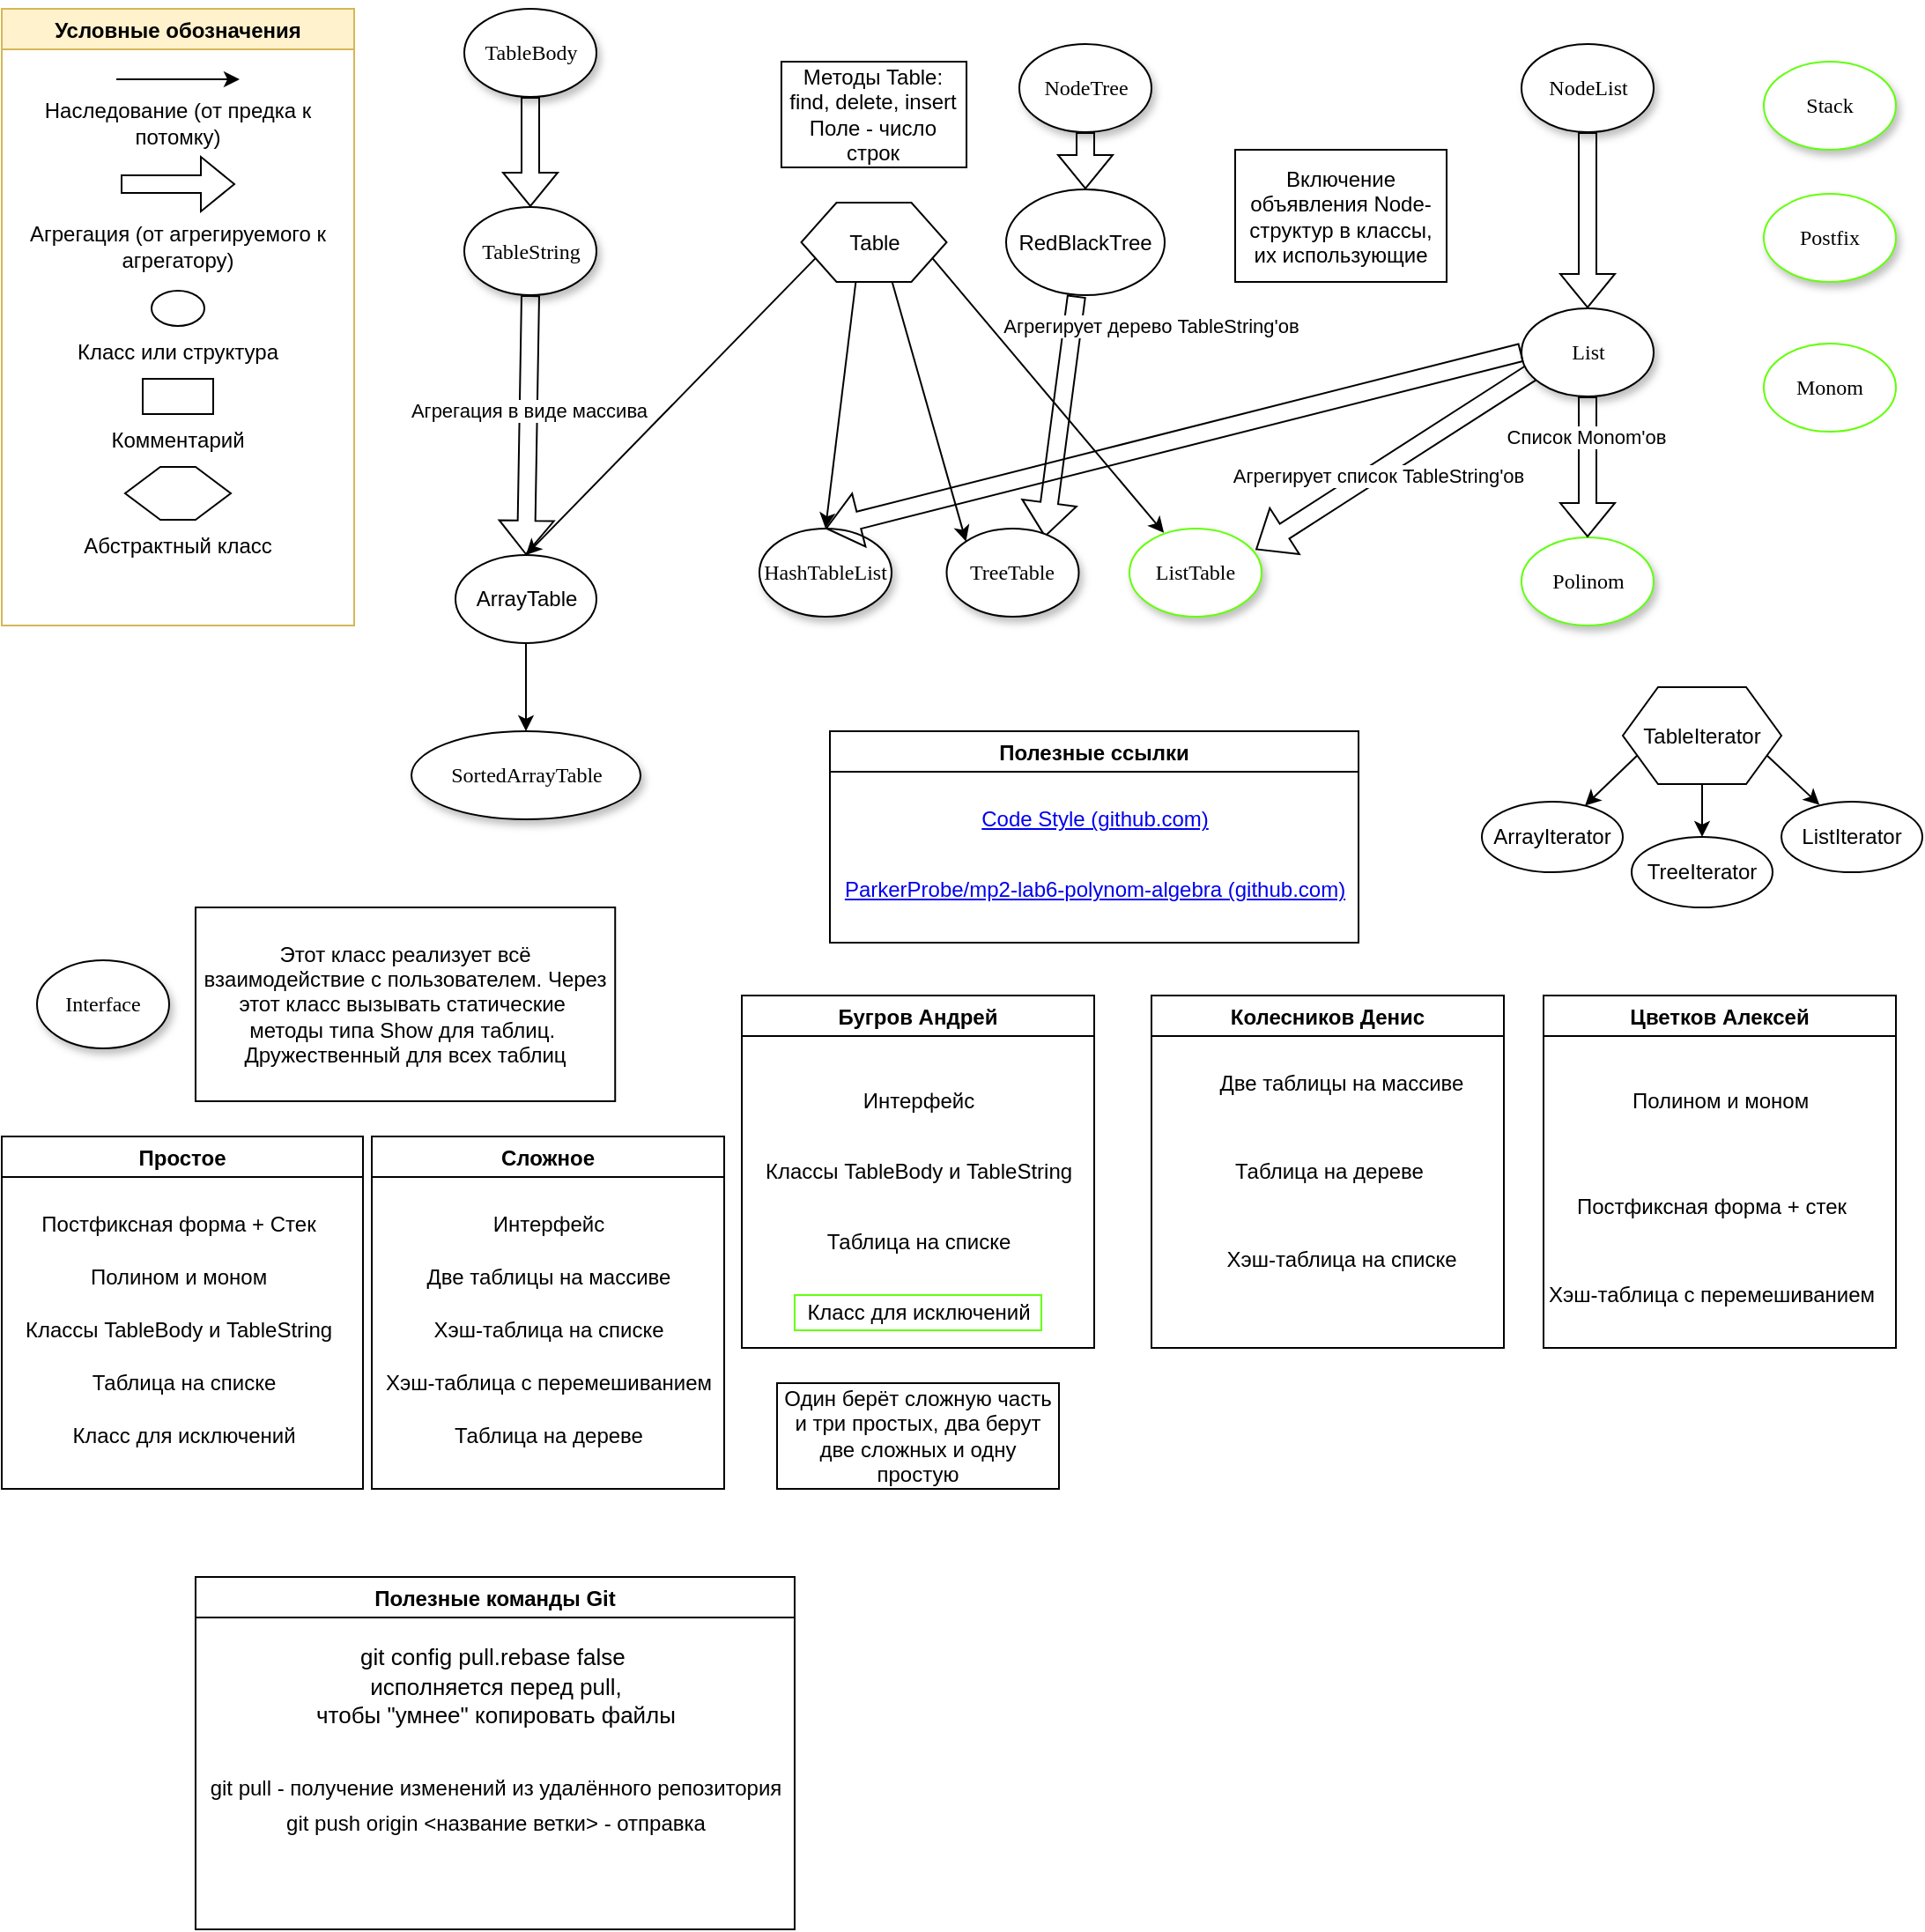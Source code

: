 <mxfile version="17.4.3" type="github"><diagram name="Page-1" id="42789a77-a242-8287-6e28-9cd8cfd52e62"><mxGraphModel dx="1086" dy="665" grid="1" gridSize="10" guides="1" tooltips="1" connect="1" arrows="1" fold="1" page="1" pageScale="1" pageWidth="1920" pageHeight="1200" background="none" math="0" shadow="0"><root><mxCell id="0"/><mxCell id="1" parent="0"/><mxCell id="1ea317790d2ca983-3" value="Stack" style="ellipse;whiteSpace=wrap;html=1;rounded=0;shadow=1;comic=0;labelBackgroundColor=none;strokeWidth=1;fontFamily=Verdana;fontSize=12;align=center;strokeColor=#5FFF0F;" parent="1" vertex="1"><mxGeometry x="1000" y="30" width="75" height="50" as="geometry"/></mxCell><mxCell id="1ea317790d2ca983-4" value="Postfix" style="ellipse;whiteSpace=wrap;html=1;rounded=0;shadow=1;comic=0;labelBackgroundColor=none;strokeWidth=1;fontFamily=Verdana;fontSize=12;align=center;strokeColor=#64FF0A;" parent="1" vertex="1"><mxGeometry x="1000" y="105" width="75" height="50" as="geometry"/></mxCell><mxCell id="iuW7hz9HEa-le5su57v6-1" value="Условные обозначения" style="swimlane;fillColor=#fff2cc;strokeColor=#d6b656;" parent="1" vertex="1"><mxGeometry width="200" height="350" as="geometry"/></mxCell><mxCell id="iuW7hz9HEa-le5su57v6-2" value="" style="endArrow=classic;html=1;rounded=0;" parent="iuW7hz9HEa-le5su57v6-1" edge="1"><mxGeometry width="50" height="50" relative="1" as="geometry"><mxPoint x="65" y="40" as="sourcePoint"/><mxPoint x="135" y="40" as="targetPoint"/></mxGeometry></mxCell><mxCell id="iuW7hz9HEa-le5su57v6-3" value="Наследование (от предка к потомку)" style="text;html=1;strokeColor=none;fillColor=none;align=center;verticalAlign=middle;whiteSpace=wrap;rounded=0;" parent="iuW7hz9HEa-le5su57v6-1" vertex="1"><mxGeometry y="50" width="200" height="30" as="geometry"/></mxCell><mxCell id="iuW7hz9HEa-le5su57v6-4" value="" style="shape=flexArrow;endArrow=classic;html=1;rounded=0;" parent="iuW7hz9HEa-le5su57v6-1" edge="1"><mxGeometry width="50" height="50" relative="1" as="geometry"><mxPoint x="67.5" y="99.5" as="sourcePoint"/><mxPoint x="132.5" y="99.5" as="targetPoint"/></mxGeometry></mxCell><mxCell id="iuW7hz9HEa-le5su57v6-5" value="Агрегация (от агрегируемого к агрегатору)" style="text;html=1;strokeColor=none;fillColor=none;align=center;verticalAlign=middle;whiteSpace=wrap;rounded=0;" parent="iuW7hz9HEa-le5su57v6-1" vertex="1"><mxGeometry y="120" width="200" height="30" as="geometry"/></mxCell><mxCell id="iuW7hz9HEa-le5su57v6-6" value="" style="ellipse;whiteSpace=wrap;html=1;" parent="iuW7hz9HEa-le5su57v6-1" vertex="1"><mxGeometry x="85" y="160" width="30" height="20" as="geometry"/></mxCell><mxCell id="iuW7hz9HEa-le5su57v6-7" value="Класс или структура" style="text;html=1;strokeColor=none;fillColor=none;align=center;verticalAlign=middle;whiteSpace=wrap;rounded=0;" parent="iuW7hz9HEa-le5su57v6-1" vertex="1"><mxGeometry x="40" y="180" width="120" height="30" as="geometry"/></mxCell><mxCell id="iuW7hz9HEa-le5su57v6-10" value="" style="rounded=0;whiteSpace=wrap;html=1;" parent="iuW7hz9HEa-le5su57v6-1" vertex="1"><mxGeometry x="80" y="210" width="40" height="20" as="geometry"/></mxCell><mxCell id="iuW7hz9HEa-le5su57v6-11" value="Комментарий" style="text;html=1;strokeColor=none;fillColor=none;align=center;verticalAlign=middle;whiteSpace=wrap;rounded=0;" parent="iuW7hz9HEa-le5su57v6-1" vertex="1"><mxGeometry x="70" y="230" width="60" height="30" as="geometry"/></mxCell><mxCell id="iuW7hz9HEa-le5su57v6-13" value="" style="shape=hexagon;perimeter=hexagonPerimeter2;whiteSpace=wrap;html=1;fixedSize=1;" parent="iuW7hz9HEa-le5su57v6-1" vertex="1"><mxGeometry x="70" y="260" width="60" height="30" as="geometry"/></mxCell><mxCell id="iuW7hz9HEa-le5su57v6-14" value="Абстрактный класс" style="text;html=1;strokeColor=none;fillColor=none;align=center;verticalAlign=middle;whiteSpace=wrap;rounded=0;" parent="iuW7hz9HEa-le5su57v6-1" vertex="1"><mxGeometry x="45" y="290" width="110" height="30" as="geometry"/></mxCell><mxCell id="iuW7hz9HEa-le5su57v6-15" value="Table" style="shape=hexagon;perimeter=hexagonPerimeter2;whiteSpace=wrap;html=1;fixedSize=1;" parent="1" vertex="1"><mxGeometry x="453.75" y="110" width="82.5" height="45" as="geometry"/></mxCell><mxCell id="iuW7hz9HEa-le5su57v6-21" value="" style="endArrow=classic;html=1;rounded=0;exitX=0;exitY=0.75;exitDx=0;exitDy=0;entryX=0.5;entryY=0;entryDx=0;entryDy=0;" parent="1" source="iuW7hz9HEa-le5su57v6-15" target="DLcOxivWxXlFOZgl6yhb-2" edge="1"><mxGeometry width="50" height="50" relative="1" as="geometry"><mxPoint x="460" y="230" as="sourcePoint"/><mxPoint x="310" y="300" as="targetPoint"/></mxGeometry></mxCell><mxCell id="iuW7hz9HEa-le5su57v6-26" value="SortedArrayTable" style="ellipse;whiteSpace=wrap;html=1;rounded=0;shadow=1;comic=0;labelBackgroundColor=none;strokeWidth=1;fontFamily=Verdana;fontSize=12;align=center;" parent="1" vertex="1"><mxGeometry x="232.5" y="410" width="130" height="50" as="geometry"/></mxCell><mxCell id="iuW7hz9HEa-le5su57v6-29" value="" style="endArrow=classic;html=1;rounded=0;exitX=0.5;exitY=1;exitDx=0;exitDy=0;entryX=0.5;entryY=0;entryDx=0;entryDy=0;" parent="1" source="DLcOxivWxXlFOZgl6yhb-2" target="iuW7hz9HEa-le5su57v6-26" edge="1"><mxGeometry width="50" height="50" relative="1" as="geometry"><mxPoint x="300" y="340" as="sourcePoint"/><mxPoint x="438.87" y="400" as="targetPoint"/></mxGeometry></mxCell><mxCell id="iuW7hz9HEa-le5su57v6-31" value="" style="shape=flexArrow;endArrow=classic;html=1;rounded=0;entryX=0.5;entryY=0;entryDx=0;entryDy=0;exitX=0.5;exitY=1;exitDx=0;exitDy=0;" parent="1" source="lb1J8IbFt9z_0kmrgKfr-6" target="DLcOxivWxXlFOZgl6yhb-2" edge="1"><mxGeometry width="50" height="50" relative="1" as="geometry"><mxPoint x="303" y="160" as="sourcePoint"/><mxPoint x="300" y="300" as="targetPoint"/></mxGeometry></mxCell><mxCell id="AkKtNoqjXA9DniaEXeEG-22" value="Агрегация в виде массива" style="edgeLabel;html=1;align=center;verticalAlign=middle;resizable=0;points=[];" parent="iuW7hz9HEa-le5su57v6-31" vertex="1" connectable="0"><mxGeometry x="-0.213" y="-5" relative="1" as="geometry"><mxPoint x="5" y="7" as="offset"/></mxGeometry></mxCell><mxCell id="DaqusL3dd0IqZaCaBjZz-1" value="Методы Table:&lt;br&gt;find, delete, insert&lt;br&gt;Поле - число строк" style="rounded=0;whiteSpace=wrap;html=1;" parent="1" vertex="1"><mxGeometry x="442.47" y="30" width="105.05" height="60" as="geometry"/></mxCell><mxCell id="_brPIxiP5qlf1YPKhSUV-8" value="" style="shape=flexArrow;endArrow=classic;html=1;rounded=0;entryX=0.955;entryY=0.24;entryDx=0;entryDy=0;entryPerimeter=0;exitX=0.079;exitY=0.724;exitDx=0;exitDy=0;exitPerimeter=0;" parent="1" source="AkKtNoqjXA9DniaEXeEG-19" target="AkKtNoqjXA9DniaEXeEG-18" edge="1"><mxGeometry width="50" height="50" relative="1" as="geometry"><mxPoint x="869.498" y="213.998" as="sourcePoint"/><mxPoint x="707.48" y="309.5" as="targetPoint"/></mxGeometry></mxCell><mxCell id="AkKtNoqjXA9DniaEXeEG-10" value="Агрегирует список TableString'ов" style="edgeLabel;html=1;align=center;verticalAlign=middle;resizable=0;points=[];" parent="_brPIxiP5qlf1YPKhSUV-8" vertex="1" connectable="0"><mxGeometry x="-0.178" y="2" relative="1" as="geometry"><mxPoint x="-24" y="15" as="offset"/></mxGeometry></mxCell><mxCell id="_brPIxiP5qlf1YPKhSUV-9" value="Polinom" style="ellipse;whiteSpace=wrap;html=1;rounded=0;shadow=1;comic=0;labelBackgroundColor=none;strokeWidth=1;fontFamily=Verdana;fontSize=12;align=center;strokeColor=#61FF12;" parent="1" vertex="1"><mxGeometry x="862.5" y="300" width="75" height="50" as="geometry"/></mxCell><mxCell id="_brPIxiP5qlf1YPKhSUV-10" value="NodeList" style="ellipse;whiteSpace=wrap;html=1;rounded=0;shadow=1;comic=0;labelBackgroundColor=none;strokeWidth=1;fontFamily=Verdana;fontSize=12;align=center;" parent="1" vertex="1"><mxGeometry x="862.5" y="20" width="75" height="50" as="geometry"/></mxCell><mxCell id="_brPIxiP5qlf1YPKhSUV-11" value="" style="shape=flexArrow;endArrow=classic;html=1;rounded=0;entryX=0.5;entryY=0;entryDx=0;entryDy=0;" parent="1" source="_brPIxiP5qlf1YPKhSUV-10" target="AkKtNoqjXA9DniaEXeEG-19" edge="1"><mxGeometry width="50" height="50" relative="1" as="geometry"><mxPoint x="898" y="70" as="sourcePoint"/><mxPoint x="897.5" y="170" as="targetPoint"/></mxGeometry></mxCell><mxCell id="_brPIxiP5qlf1YPKhSUV-12" value="Monom" style="ellipse;whiteSpace=wrap;html=1;rounded=0;shadow=0;comic=0;labelBackgroundColor=none;strokeWidth=1;fontFamily=Verdana;fontSize=12;align=center;strokeColor=#62FF08;" parent="1" vertex="1"><mxGeometry x="1000" y="190" width="75" height="50" as="geometry"/></mxCell><mxCell id="_brPIxiP5qlf1YPKhSUV-19" value="" style="endArrow=classic;html=1;rounded=0;exitX=0.625;exitY=1;exitDx=0;exitDy=0;entryX=0;entryY=0;entryDx=0;entryDy=0;" parent="1" source="iuW7hz9HEa-le5su57v6-15" target="AkKtNoqjXA9DniaEXeEG-17" edge="1"><mxGeometry width="50" height="50" relative="1" as="geometry"><mxPoint x="500" y="299.58" as="sourcePoint"/><mxPoint x="494.6" y="296.15" as="targetPoint"/></mxGeometry></mxCell><mxCell id="_brPIxiP5qlf1YPKhSUV-20" value="" style="endArrow=classic;html=1;rounded=0;exitX=1;exitY=0.75;exitDx=0;exitDy=0;entryX=0.261;entryY=0.048;entryDx=0;entryDy=0;entryPerimeter=0;" parent="1" source="iuW7hz9HEa-le5su57v6-15" target="AkKtNoqjXA9DniaEXeEG-18" edge="1"><mxGeometry width="50" height="50" relative="1" as="geometry"><mxPoint x="538.201" y="236.555" as="sourcePoint"/><mxPoint x="675" y="295" as="targetPoint"/></mxGeometry></mxCell><mxCell id="_brPIxiP5qlf1YPKhSUV-23" value="RedBlackTree" style="ellipse;whiteSpace=wrap;html=1;rounded=0;" parent="1" vertex="1"><mxGeometry x="570" y="102.5" width="90" height="60" as="geometry"/></mxCell><mxCell id="_brPIxiP5qlf1YPKhSUV-25" value="NodeTree" style="ellipse;whiteSpace=wrap;html=1;rounded=0;shadow=1;comic=0;labelBackgroundColor=none;strokeWidth=1;fontFamily=Verdana;fontSize=12;align=center;" parent="1" vertex="1"><mxGeometry x="577.5" y="20" width="75" height="50" as="geometry"/></mxCell><mxCell id="_brPIxiP5qlf1YPKhSUV-26" value="" style="shape=flexArrow;endArrow=classic;html=1;rounded=0;exitX=0.5;exitY=1;exitDx=0;exitDy=0;entryX=0.5;entryY=0;entryDx=0;entryDy=0;" parent="1" source="_brPIxiP5qlf1YPKhSUV-25" target="_brPIxiP5qlf1YPKhSUV-23" edge="1"><mxGeometry width="50" height="50" relative="1" as="geometry"><mxPoint x="610" y="130" as="sourcePoint"/><mxPoint x="675" y="130" as="targetPoint"/></mxGeometry></mxCell><mxCell id="_brPIxiP5qlf1YPKhSUV-27" value="" style="shape=flexArrow;endArrow=classic;html=1;rounded=0;exitX=0.444;exitY=1.006;exitDx=0;exitDy=0;exitPerimeter=0;entryX=0.743;entryY=0.096;entryDx=0;entryDy=0;entryPerimeter=0;" parent="1" source="_brPIxiP5qlf1YPKhSUV-23" target="AkKtNoqjXA9DniaEXeEG-17" edge="1"><mxGeometry width="50" height="50" relative="1" as="geometry"><mxPoint x="710" y="260" as="sourcePoint"/><mxPoint x="533.73" y="310.35" as="targetPoint"/></mxGeometry></mxCell><mxCell id="AkKtNoqjXA9DniaEXeEG-8" value="Агрегирует дерево TableString'ов" style="edgeLabel;html=1;align=center;verticalAlign=middle;resizable=0;points=[];" parent="_brPIxiP5qlf1YPKhSUV-27" vertex="1" connectable="0"><mxGeometry x="-0.248" y="3" relative="1" as="geometry"><mxPoint x="46" y="-35" as="offset"/></mxGeometry></mxCell><mxCell id="AkKtNoqjXA9DniaEXeEG-7" value="Interface" style="ellipse;whiteSpace=wrap;html=1;rounded=0;shadow=1;comic=0;labelBackgroundColor=none;strokeWidth=1;fontFamily=Verdana;fontSize=12;align=center;" parent="1" vertex="1"><mxGeometry x="20" y="540" width="75" height="50" as="geometry"/></mxCell><mxCell id="AkKtNoqjXA9DniaEXeEG-12" value="" style="shape=flexArrow;endArrow=classic;html=1;rounded=0;exitX=0.5;exitY=1;exitDx=0;exitDy=0;entryX=0.5;entryY=0;entryDx=0;entryDy=0;" parent="1" source="AkKtNoqjXA9DniaEXeEG-19" target="_brPIxiP5qlf1YPKhSUV-9" edge="1"><mxGeometry width="50" height="50" relative="1" as="geometry"><mxPoint x="910" y="240" as="sourcePoint"/><mxPoint x="990" y="290" as="targetPoint"/></mxGeometry></mxCell><mxCell id="AkKtNoqjXA9DniaEXeEG-13" value="Список Monom'ов" style="edgeLabel;html=1;align=center;verticalAlign=middle;resizable=0;points=[];" parent="AkKtNoqjXA9DniaEXeEG-12" vertex="1" connectable="0"><mxGeometry x="-0.44" y="-1" relative="1" as="geometry"><mxPoint as="offset"/></mxGeometry></mxCell><mxCell id="AkKtNoqjXA9DniaEXeEG-17" value="TreeTable" style="ellipse;whiteSpace=wrap;html=1;rounded=0;shadow=1;comic=0;labelBackgroundColor=none;strokeWidth=1;fontFamily=Verdana;fontSize=12;align=center;" parent="1" vertex="1"><mxGeometry x="536.25" y="295" width="75" height="50" as="geometry"/></mxCell><mxCell id="AkKtNoqjXA9DniaEXeEG-18" value="ListTable" style="ellipse;whiteSpace=wrap;html=1;rounded=0;shadow=1;comic=0;labelBackgroundColor=none;strokeWidth=1;fontFamily=Verdana;fontSize=12;align=center;strokeColor=#64FF0A;" parent="1" vertex="1"><mxGeometry x="640" y="295" width="75" height="50" as="geometry"/></mxCell><mxCell id="AkKtNoqjXA9DniaEXeEG-19" value="List" style="ellipse;whiteSpace=wrap;html=1;rounded=0;shadow=1;comic=0;labelBackgroundColor=none;strokeWidth=1;fontFamily=Verdana;fontSize=12;align=center;" parent="1" vertex="1"><mxGeometry x="862.5" y="170" width="75" height="50" as="geometry"/></mxCell><mxCell id="pSLm4igQXvGaD_Qqo5TO-1" value="Включение объявления Node-структур в классы, их использующие" style="rounded=0;whiteSpace=wrap;html=1;" parent="1" vertex="1"><mxGeometry x="700" y="80" width="120" height="75" as="geometry"/></mxCell><mxCell id="pSLm4igQXvGaD_Qqo5TO-2" value="Этот класс реализует всё взаимодействие с пользователем. Через этот класс вызывать статические&amp;nbsp;&lt;br&gt;методы типа Show для таблиц.&amp;nbsp;&lt;br&gt;Дружественный для всех таблиц" style="rounded=0;whiteSpace=wrap;html=1;" parent="1" vertex="1"><mxGeometry x="109.99" y="510" width="238.13" height="110" as="geometry"/></mxCell><mxCell id="pSLm4igQXvGaD_Qqo5TO-6" value="HashTableList" style="ellipse;whiteSpace=wrap;html=1;rounded=0;shadow=1;comic=0;labelBackgroundColor=none;strokeWidth=1;fontFamily=Verdana;fontSize=12;align=center;" parent="1" vertex="1"><mxGeometry x="430" y="295" width="75" height="50" as="geometry"/></mxCell><mxCell id="pSLm4igQXvGaD_Qqo5TO-7" value="" style="endArrow=classic;html=1;rounded=0;exitX=0.375;exitY=1;exitDx=0;exitDy=0;entryX=0.5;entryY=0;entryDx=0;entryDy=0;" parent="1" source="iuW7hz9HEa-le5su57v6-15" target="pSLm4igQXvGaD_Qqo5TO-6" edge="1"><mxGeometry width="50" height="50" relative="1" as="geometry"><mxPoint x="442.47" y="240" as="sourcePoint"/><mxPoint x="492.47" y="190" as="targetPoint"/></mxGeometry></mxCell><mxCell id="pSLm4igQXvGaD_Qqo5TO-13" value="TableIterator" style="shape=hexagon;perimeter=hexagonPerimeter2;whiteSpace=wrap;html=1;fixedSize=1;" parent="1" vertex="1"><mxGeometry x="920" y="385" width="90" height="55" as="geometry"/></mxCell><mxCell id="pSLm4igQXvGaD_Qqo5TO-14" value="" style="endArrow=classic;html=1;rounded=0;exitX=0;exitY=0.75;exitDx=0;exitDy=0;" parent="1" source="pSLm4igQXvGaD_Qqo5TO-13" target="pSLm4igQXvGaD_Qqo5TO-15" edge="1"><mxGeometry width="50" height="50" relative="1" as="geometry"><mxPoint x="862.5" y="470" as="sourcePoint"/><mxPoint x="900" y="490" as="targetPoint"/></mxGeometry></mxCell><mxCell id="pSLm4igQXvGaD_Qqo5TO-15" value="ArrayIterator" style="ellipse;whiteSpace=wrap;html=1;" parent="1" vertex="1"><mxGeometry x="840" y="450" width="80" height="40" as="geometry"/></mxCell><mxCell id="pSLm4igQXvGaD_Qqo5TO-16" value="TreeIterator" style="ellipse;whiteSpace=wrap;html=1;" parent="1" vertex="1"><mxGeometry x="925" y="470" width="80" height="40" as="geometry"/></mxCell><mxCell id="pSLm4igQXvGaD_Qqo5TO-17" value="ListIterator" style="ellipse;whiteSpace=wrap;html=1;" parent="1" vertex="1"><mxGeometry x="1010" y="450" width="80" height="40" as="geometry"/></mxCell><mxCell id="pSLm4igQXvGaD_Qqo5TO-18" value="" style="endArrow=classic;html=1;rounded=0;exitX=1;exitY=0.75;exitDx=0;exitDy=0;entryX=0.27;entryY=0.045;entryDx=0;entryDy=0;entryPerimeter=0;" parent="1" source="pSLm4igQXvGaD_Qqo5TO-13" target="pSLm4igQXvGaD_Qqo5TO-17" edge="1"><mxGeometry width="50" height="50" relative="1" as="geometry"><mxPoint x="1012.5" y="450" as="sourcePoint"/><mxPoint x="1062.5" y="400" as="targetPoint"/></mxGeometry></mxCell><mxCell id="pSLm4igQXvGaD_Qqo5TO-19" value="" style="endArrow=classic;html=1;rounded=0;exitX=0.5;exitY=1;exitDx=0;exitDy=0;entryX=0.5;entryY=0;entryDx=0;entryDy=0;" parent="1" source="pSLm4igQXvGaD_Qqo5TO-13" target="pSLm4igQXvGaD_Qqo5TO-16" edge="1"><mxGeometry width="50" height="50" relative="1" as="geometry"><mxPoint x="970" y="460" as="sourcePoint"/><mxPoint x="965" y="450" as="targetPoint"/></mxGeometry></mxCell><mxCell id="lb1J8IbFt9z_0kmrgKfr-1" value="Полезные ссылки" style="swimlane;" parent="1" vertex="1"><mxGeometry x="470" y="410" width="300" height="120" as="geometry"/></mxCell><mxCell id="lb1J8IbFt9z_0kmrgKfr-4" value="&lt;a href=&quot;https://gist.github.com/ParkerProbe/62390cf65179a78cba430d15e39f2079&quot;&gt;Code Style (github.com)&lt;/a&gt;" style="text;html=1;align=center;verticalAlign=middle;resizable=0;points=[];autosize=1;strokeColor=none;fillColor=none;" parent="lb1J8IbFt9z_0kmrgKfr-1" vertex="1"><mxGeometry x="80" y="40" width="140" height="20" as="geometry"/></mxCell><mxCell id="lb1J8IbFt9z_0kmrgKfr-5" value="&lt;a href=&quot;https://github.com/ParkerProbe/mp2-lab6-polynom-algebra&quot;&gt;ParkerProbe/mp2-lab6-polynom-algebra (github.com)&lt;/a&gt;" style="text;html=1;align=center;verticalAlign=middle;resizable=0;points=[];autosize=1;strokeColor=none;fillColor=none;" parent="lb1J8IbFt9z_0kmrgKfr-1" vertex="1"><mxGeometry y="80" width="300" height="20" as="geometry"/></mxCell><mxCell id="lb1J8IbFt9z_0kmrgKfr-6" value="TableString" style="ellipse;whiteSpace=wrap;html=1;rounded=0;shadow=1;comic=0;labelBackgroundColor=none;strokeWidth=1;fontFamily=Verdana;fontSize=12;align=center;" parent="1" vertex="1"><mxGeometry x="262.5" y="112.5" width="75" height="50" as="geometry"/></mxCell><mxCell id="lb1J8IbFt9z_0kmrgKfr-7" value="TableBody" style="ellipse;whiteSpace=wrap;html=1;rounded=0;shadow=1;comic=0;labelBackgroundColor=none;strokeWidth=1;fontFamily=Verdana;fontSize=12;align=center;" parent="1" vertex="1"><mxGeometry x="262.5" width="75" height="50" as="geometry"/></mxCell><mxCell id="lb1J8IbFt9z_0kmrgKfr-8" value="" style="shape=flexArrow;endArrow=classic;html=1;rounded=0;exitX=0.5;exitY=1;exitDx=0;exitDy=0;entryX=0.5;entryY=0;entryDx=0;entryDy=0;" parent="1" source="lb1J8IbFt9z_0kmrgKfr-7" target="lb1J8IbFt9z_0kmrgKfr-6" edge="1"><mxGeometry width="50" height="50" relative="1" as="geometry"><mxPoint x="280" y="100" as="sourcePoint"/><mxPoint x="330" y="50" as="targetPoint"/></mxGeometry></mxCell><mxCell id="lb1J8IbFt9z_0kmrgKfr-31" value="Бугров Андрей" style="swimlane;" parent="1" vertex="1"><mxGeometry x="420" y="560" width="200" height="200" as="geometry"/></mxCell><mxCell id="lb1J8IbFt9z_0kmrgKfr-76" value="Интерфейс" style="text;html=1;align=center;verticalAlign=middle;resizable=0;points=[];autosize=1;strokeColor=none;fillColor=none;" parent="lb1J8IbFt9z_0kmrgKfr-31" vertex="1"><mxGeometry x="60" y="50" width="80" height="20" as="geometry"/></mxCell><mxCell id="lb1J8IbFt9z_0kmrgKfr-77" value="Классы TableBody и TableString" style="text;html=1;align=center;verticalAlign=middle;resizable=0;points=[];autosize=1;strokeColor=none;fillColor=none;" parent="lb1J8IbFt9z_0kmrgKfr-31" vertex="1"><mxGeometry x="5" y="90" width="190" height="20" as="geometry"/></mxCell><mxCell id="lb1J8IbFt9z_0kmrgKfr-78" value="Таблица на списке" style="text;html=1;align=center;verticalAlign=middle;resizable=0;points=[];autosize=1;strokeColor=none;fillColor=none;" parent="lb1J8IbFt9z_0kmrgKfr-31" vertex="1"><mxGeometry x="40" y="130" width="120" height="20" as="geometry"/></mxCell><mxCell id="z5dvgQX0iUwxkbbbG9Kc-4" value="Класс для исключений" style="text;html=1;align=center;verticalAlign=middle;resizable=0;points=[];autosize=1;strokeColor=#64FF0A;fillColor=none;" parent="lb1J8IbFt9z_0kmrgKfr-31" vertex="1"><mxGeometry x="30" y="170" width="140" height="20" as="geometry"/></mxCell><mxCell id="lb1J8IbFt9z_0kmrgKfr-49" value="Колесников Денис" style="swimlane;" parent="1" vertex="1"><mxGeometry x="652.5" y="560" width="200" height="200" as="geometry"/></mxCell><mxCell id="bgZzb26QuUzWCFqquuYQ-1" value="Две таблицы на массиве" style="text;html=1;align=center;verticalAlign=middle;resizable=0;points=[];autosize=1;strokeColor=none;fillColor=none;" parent="lb1J8IbFt9z_0kmrgKfr-49" vertex="1"><mxGeometry x="32.5" y="40" width="150" height="20" as="geometry"/></mxCell><mxCell id="bgZzb26QuUzWCFqquuYQ-5" value="Таблица на дереве" style="text;html=1;align=center;verticalAlign=middle;resizable=0;points=[];autosize=1;strokeColor=none;fillColor=none;" parent="lb1J8IbFt9z_0kmrgKfr-49" vertex="1"><mxGeometry x="40" y="90" width="120" height="20" as="geometry"/></mxCell><mxCell id="6HeJTqO71uDSHQJxbEwy-1" value="Хэш-таблица на списке" style="text;html=1;align=center;verticalAlign=middle;resizable=0;points=[];autosize=1;strokeColor=none;fillColor=none;" parent="lb1J8IbFt9z_0kmrgKfr-49" vertex="1"><mxGeometry x="32.5" y="140" width="150" height="20" as="geometry"/></mxCell><mxCell id="lb1J8IbFt9z_0kmrgKfr-50" value="Цветков Алексей" style="swimlane;" parent="1" vertex="1"><mxGeometry x="875" y="560" width="200" height="200" as="geometry"/></mxCell><mxCell id="9ddmNVyqNW7awIMc6QUu-1" value="Полином и моном" style="text;html=1;align=center;verticalAlign=middle;resizable=0;points=[];autosize=1;strokeColor=none;fillColor=none;" parent="lb1J8IbFt9z_0kmrgKfr-50" vertex="1"><mxGeometry x="40" y="50" width="120" height="20" as="geometry"/></mxCell><mxCell id="lb1J8IbFt9z_0kmrgKfr-56" value="Простое" style="swimlane;" parent="1" vertex="1"><mxGeometry y="640" width="205" height="200" as="geometry"/></mxCell><mxCell id="lb1J8IbFt9z_0kmrgKfr-59" value="Постфиксная форма + Стек" style="text;html=1;align=center;verticalAlign=middle;resizable=0;points=[];autosize=1;strokeColor=none;fillColor=none;" parent="lb1J8IbFt9z_0kmrgKfr-56" vertex="1"><mxGeometry x="15" y="40" width="170" height="20" as="geometry"/></mxCell><mxCell id="lb1J8IbFt9z_0kmrgKfr-66" value="Полином и моном" style="text;html=1;align=center;verticalAlign=middle;resizable=0;points=[];autosize=1;strokeColor=none;fillColor=none;" parent="lb1J8IbFt9z_0kmrgKfr-56" vertex="1"><mxGeometry x="40" y="70" width="120" height="20" as="geometry"/></mxCell><mxCell id="lb1J8IbFt9z_0kmrgKfr-67" value="Классы TableBody и TableString" style="text;html=1;align=center;verticalAlign=middle;resizable=0;points=[];autosize=1;strokeColor=none;fillColor=none;" parent="lb1J8IbFt9z_0kmrgKfr-56" vertex="1"><mxGeometry x="5" y="100" width="190" height="20" as="geometry"/></mxCell><mxCell id="lb1J8IbFt9z_0kmrgKfr-74" value="Таблица на списке" style="text;html=1;align=center;verticalAlign=middle;resizable=0;points=[];autosize=1;strokeColor=none;fillColor=none;" parent="lb1J8IbFt9z_0kmrgKfr-56" vertex="1"><mxGeometry x="42.5" y="130" width="120" height="20" as="geometry"/></mxCell><mxCell id="z5dvgQX0iUwxkbbbG9Kc-2" value="Класс для исключений" style="text;html=1;align=center;verticalAlign=middle;resizable=0;points=[];autosize=1;strokeColor=none;fillColor=none;" parent="lb1J8IbFt9z_0kmrgKfr-56" vertex="1"><mxGeometry x="32.5" y="160" width="140" height="20" as="geometry"/></mxCell><mxCell id="lb1J8IbFt9z_0kmrgKfr-58" value="Сложное" style="swimlane;" parent="1" vertex="1"><mxGeometry x="210" y="640" width="200" height="200" as="geometry"/></mxCell><mxCell id="lb1J8IbFt9z_0kmrgKfr-60" value="Интерфейс" style="text;html=1;align=center;verticalAlign=middle;resizable=0;points=[];autosize=1;strokeColor=none;fillColor=none;" parent="lb1J8IbFt9z_0kmrgKfr-58" vertex="1"><mxGeometry x="60" y="40" width="80" height="20" as="geometry"/></mxCell><mxCell id="lb1J8IbFt9z_0kmrgKfr-61" value="Две таблицы на массиве" style="text;html=1;align=center;verticalAlign=middle;resizable=0;points=[];autosize=1;strokeColor=none;fillColor=none;" parent="lb1J8IbFt9z_0kmrgKfr-58" vertex="1"><mxGeometry x="25" y="70" width="150" height="20" as="geometry"/></mxCell><mxCell id="lb1J8IbFt9z_0kmrgKfr-64" value="Хэш-таблица на списке" style="text;html=1;align=center;verticalAlign=middle;resizable=0;points=[];autosize=1;strokeColor=none;fillColor=none;" parent="lb1J8IbFt9z_0kmrgKfr-58" vertex="1"><mxGeometry x="25" y="100" width="150" height="20" as="geometry"/></mxCell><mxCell id="lb1J8IbFt9z_0kmrgKfr-65" value="Хэш-таблица с перемешиванием" style="text;html=1;align=center;verticalAlign=middle;resizable=0;points=[];autosize=1;strokeColor=none;fillColor=none;" parent="lb1J8IbFt9z_0kmrgKfr-58" vertex="1"><mxGeometry y="130" width="200" height="20" as="geometry"/></mxCell><mxCell id="lb1J8IbFt9z_0kmrgKfr-69" value="Таблица на дереве" style="text;html=1;align=center;verticalAlign=middle;resizable=0;points=[];autosize=1;strokeColor=none;fillColor=none;" parent="lb1J8IbFt9z_0kmrgKfr-58" vertex="1"><mxGeometry x="40" y="160" width="120" height="20" as="geometry"/></mxCell><mxCell id="lb1J8IbFt9z_0kmrgKfr-75" value="Один берёт сложную часть и три простых, два берут две сложных и одну простую" style="rounded=0;whiteSpace=wrap;html=1;" parent="1" vertex="1"><mxGeometry x="440" y="780" width="160" height="60" as="geometry"/></mxCell><mxCell id="9ddmNVyqNW7awIMc6QUu-2" value="Постфиксная форма + стек&lt;br&gt;" style="text;html=1;align=center;verticalAlign=middle;resizable=0;points=[];autosize=1;strokeColor=none;fillColor=none;" parent="1" vertex="1"><mxGeometry x="885" y="670" width="170" height="20" as="geometry"/></mxCell><mxCell id="9ddmNVyqNW7awIMc6QUu-3" value="Хэш-таблица с перемешиванием&lt;br&gt;" style="text;html=1;align=center;verticalAlign=middle;resizable=0;points=[];autosize=1;strokeColor=none;fillColor=none;" parent="1" vertex="1"><mxGeometry x="870" y="720" width="200" height="20" as="geometry"/></mxCell><mxCell id="DLcOxivWxXlFOZgl6yhb-2" value="ArrayTable" style="ellipse;whiteSpace=wrap;html=1;" parent="1" vertex="1"><mxGeometry x="257.5" y="310" width="80" height="50" as="geometry"/></mxCell><mxCell id="DLcOxivWxXlFOZgl6yhb-3" value="" style="shape=flexArrow;endArrow=classic;html=1;rounded=0;entryX=0.5;entryY=0;entryDx=0;entryDy=0;exitX=0;exitY=0.5;exitDx=0;exitDy=0;" parent="1" source="AkKtNoqjXA9DniaEXeEG-19" target="pSLm4igQXvGaD_Qqo5TO-6" edge="1"><mxGeometry width="50" height="50" relative="1" as="geometry"><mxPoint x="462.5" y="260" as="sourcePoint"/><mxPoint x="527.5" y="260" as="targetPoint"/></mxGeometry></mxCell><mxCell id="ob3So-rM5bVcGHjbNZR2-1" value="Полезные команды Git" style="swimlane;" parent="1" vertex="1"><mxGeometry x="109.99" y="890" width="340" height="200" as="geometry"/></mxCell><mxCell id="ob3So-rM5bVcGHjbNZR2-2" value="git pull - получение изменений из удалённого репозитория" style="text;html=1;align=center;verticalAlign=middle;resizable=0;points=[];autosize=1;strokeColor=none;fillColor=none;" parent="ob3So-rM5bVcGHjbNZR2-1" vertex="1"><mxGeometry y="110" width="340" height="20" as="geometry"/></mxCell><mxCell id="ob3So-rM5bVcGHjbNZR2-3" value="&lt;span style=&quot;font-family: , &amp;#34;blinkmacsystemfont&amp;#34; , &amp;#34;roboto&amp;#34; , &amp;#34;helvetica neue&amp;#34; , &amp;#34;geneva&amp;#34; , &amp;#34;noto sans armenian&amp;#34; , &amp;#34;noto sans bengali&amp;#34; , &amp;#34;noto sans cherokee&amp;#34; , &amp;#34;noto sans devanagari&amp;#34; , &amp;#34;noto sans ethiopic&amp;#34; , &amp;#34;noto sans georgian&amp;#34; , &amp;#34;noto sans hebrew&amp;#34; , &amp;#34;noto sans kannada&amp;#34; , &amp;#34;noto sans khmer&amp;#34; , &amp;#34;noto sans lao&amp;#34; , &amp;#34;noto sans osmanya&amp;#34; , &amp;#34;noto sans tamil&amp;#34; , &amp;#34;noto sans telugu&amp;#34; , &amp;#34;noto sans thai&amp;#34; , &amp;#34;arial&amp;#34; , &amp;#34;tahoma&amp;#34; , &amp;#34;verdana&amp;#34; , sans-serif ; font-size: 13px ; text-align: left ; background-color: rgb(255 , 255 , 255)&quot;&gt;git config pull.rebase false&amp;nbsp;&lt;br&gt;&lt;/span&gt;" style="text;html=1;align=center;verticalAlign=middle;resizable=0;points=[];autosize=1;strokeColor=none;fillColor=none;" parent="ob3So-rM5bVcGHjbNZR2-1" vertex="1"><mxGeometry x="85" y="35" width="170" height="20" as="geometry"/></mxCell><mxCell id="ob3So-rM5bVcGHjbNZR2-4" value="git push origin &amp;lt;название ветки&amp;gt; - отправка" style="text;html=1;align=center;verticalAlign=middle;resizable=0;points=[];autosize=1;strokeColor=none;fillColor=none;" parent="ob3So-rM5bVcGHjbNZR2-1" vertex="1"><mxGeometry x="45.0" y="130" width="250" height="20" as="geometry"/></mxCell><mxCell id="AWpl9kLncXGkB7XlnCSv-1" value="&lt;span style=&quot;font-size: 13px ; text-align: left ; background-color: rgb(255 , 255 , 255)&quot;&gt;исполняется перед pull,&lt;/span&gt;&lt;br style=&quot;font-size: 13px ; text-align: left&quot;&gt;&lt;span style=&quot;font-size: 13px ; text-align: left ; background-color: rgb(255 , 255 , 255)&quot;&gt;чтобы &quot;умнее&quot; копировать&amp;nbsp;файлы&lt;/span&gt;" style="text;html=1;align=center;verticalAlign=middle;resizable=0;points=[];autosize=1;strokeColor=none;fillColor=none;" parent="ob3So-rM5bVcGHjbNZR2-1" vertex="1"><mxGeometry x="60.0" y="55" width="220" height="30" as="geometry"/></mxCell></root></mxGraphModel></diagram></mxfile>